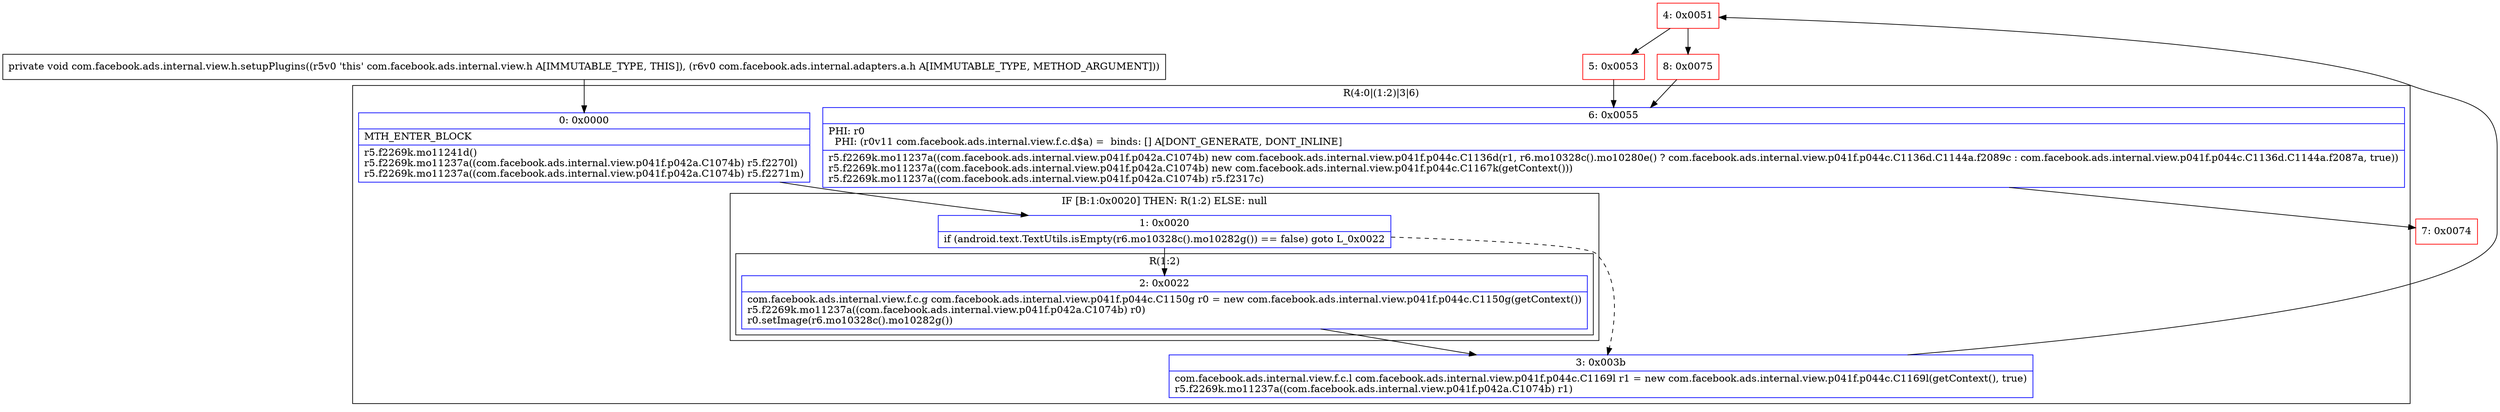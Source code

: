 digraph "CFG forcom.facebook.ads.internal.view.h.setupPlugins(Lcom\/facebook\/ads\/internal\/adapters\/a\/h;)V" {
subgraph cluster_Region_1463959136 {
label = "R(4:0|(1:2)|3|6)";
node [shape=record,color=blue];
Node_0 [shape=record,label="{0\:\ 0x0000|MTH_ENTER_BLOCK\l|r5.f2269k.mo11241d()\lr5.f2269k.mo11237a((com.facebook.ads.internal.view.p041f.p042a.C1074b) r5.f2270l)\lr5.f2269k.mo11237a((com.facebook.ads.internal.view.p041f.p042a.C1074b) r5.f2271m)\l}"];
subgraph cluster_IfRegion_209441381 {
label = "IF [B:1:0x0020] THEN: R(1:2) ELSE: null";
node [shape=record,color=blue];
Node_1 [shape=record,label="{1\:\ 0x0020|if (android.text.TextUtils.isEmpty(r6.mo10328c().mo10282g()) == false) goto L_0x0022\l}"];
subgraph cluster_Region_1942622593 {
label = "R(1:2)";
node [shape=record,color=blue];
Node_2 [shape=record,label="{2\:\ 0x0022|com.facebook.ads.internal.view.f.c.g com.facebook.ads.internal.view.p041f.p044c.C1150g r0 = new com.facebook.ads.internal.view.p041f.p044c.C1150g(getContext())\lr5.f2269k.mo11237a((com.facebook.ads.internal.view.p041f.p042a.C1074b) r0)\lr0.setImage(r6.mo10328c().mo10282g())\l}"];
}
}
Node_3 [shape=record,label="{3\:\ 0x003b|com.facebook.ads.internal.view.f.c.l com.facebook.ads.internal.view.p041f.p044c.C1169l r1 = new com.facebook.ads.internal.view.p041f.p044c.C1169l(getContext(), true)\lr5.f2269k.mo11237a((com.facebook.ads.internal.view.p041f.p042a.C1074b) r1)\l}"];
Node_6 [shape=record,label="{6\:\ 0x0055|PHI: r0 \l  PHI: (r0v11 com.facebook.ads.internal.view.f.c.d$a) =  binds: [] A[DONT_GENERATE, DONT_INLINE]\l|r5.f2269k.mo11237a((com.facebook.ads.internal.view.p041f.p042a.C1074b) new com.facebook.ads.internal.view.p041f.p044c.C1136d(r1, r6.mo10328c().mo10280e() ? com.facebook.ads.internal.view.p041f.p044c.C1136d.C1144a.f2089c : com.facebook.ads.internal.view.p041f.p044c.C1136d.C1144a.f2087a, true))\lr5.f2269k.mo11237a((com.facebook.ads.internal.view.p041f.p042a.C1074b) new com.facebook.ads.internal.view.p041f.p044c.C1167k(getContext()))\lr5.f2269k.mo11237a((com.facebook.ads.internal.view.p041f.p042a.C1074b) r5.f2317c)\l}"];
}
Node_4 [shape=record,color=red,label="{4\:\ 0x0051}"];
Node_5 [shape=record,color=red,label="{5\:\ 0x0053}"];
Node_7 [shape=record,color=red,label="{7\:\ 0x0074}"];
Node_8 [shape=record,color=red,label="{8\:\ 0x0075}"];
MethodNode[shape=record,label="{private void com.facebook.ads.internal.view.h.setupPlugins((r5v0 'this' com.facebook.ads.internal.view.h A[IMMUTABLE_TYPE, THIS]), (r6v0 com.facebook.ads.internal.adapters.a.h A[IMMUTABLE_TYPE, METHOD_ARGUMENT])) }"];
MethodNode -> Node_0;
Node_0 -> Node_1;
Node_1 -> Node_2;
Node_1 -> Node_3[style=dashed];
Node_2 -> Node_3;
Node_3 -> Node_4;
Node_6 -> Node_7;
Node_4 -> Node_5;
Node_4 -> Node_8;
Node_5 -> Node_6;
Node_8 -> Node_6;
}

